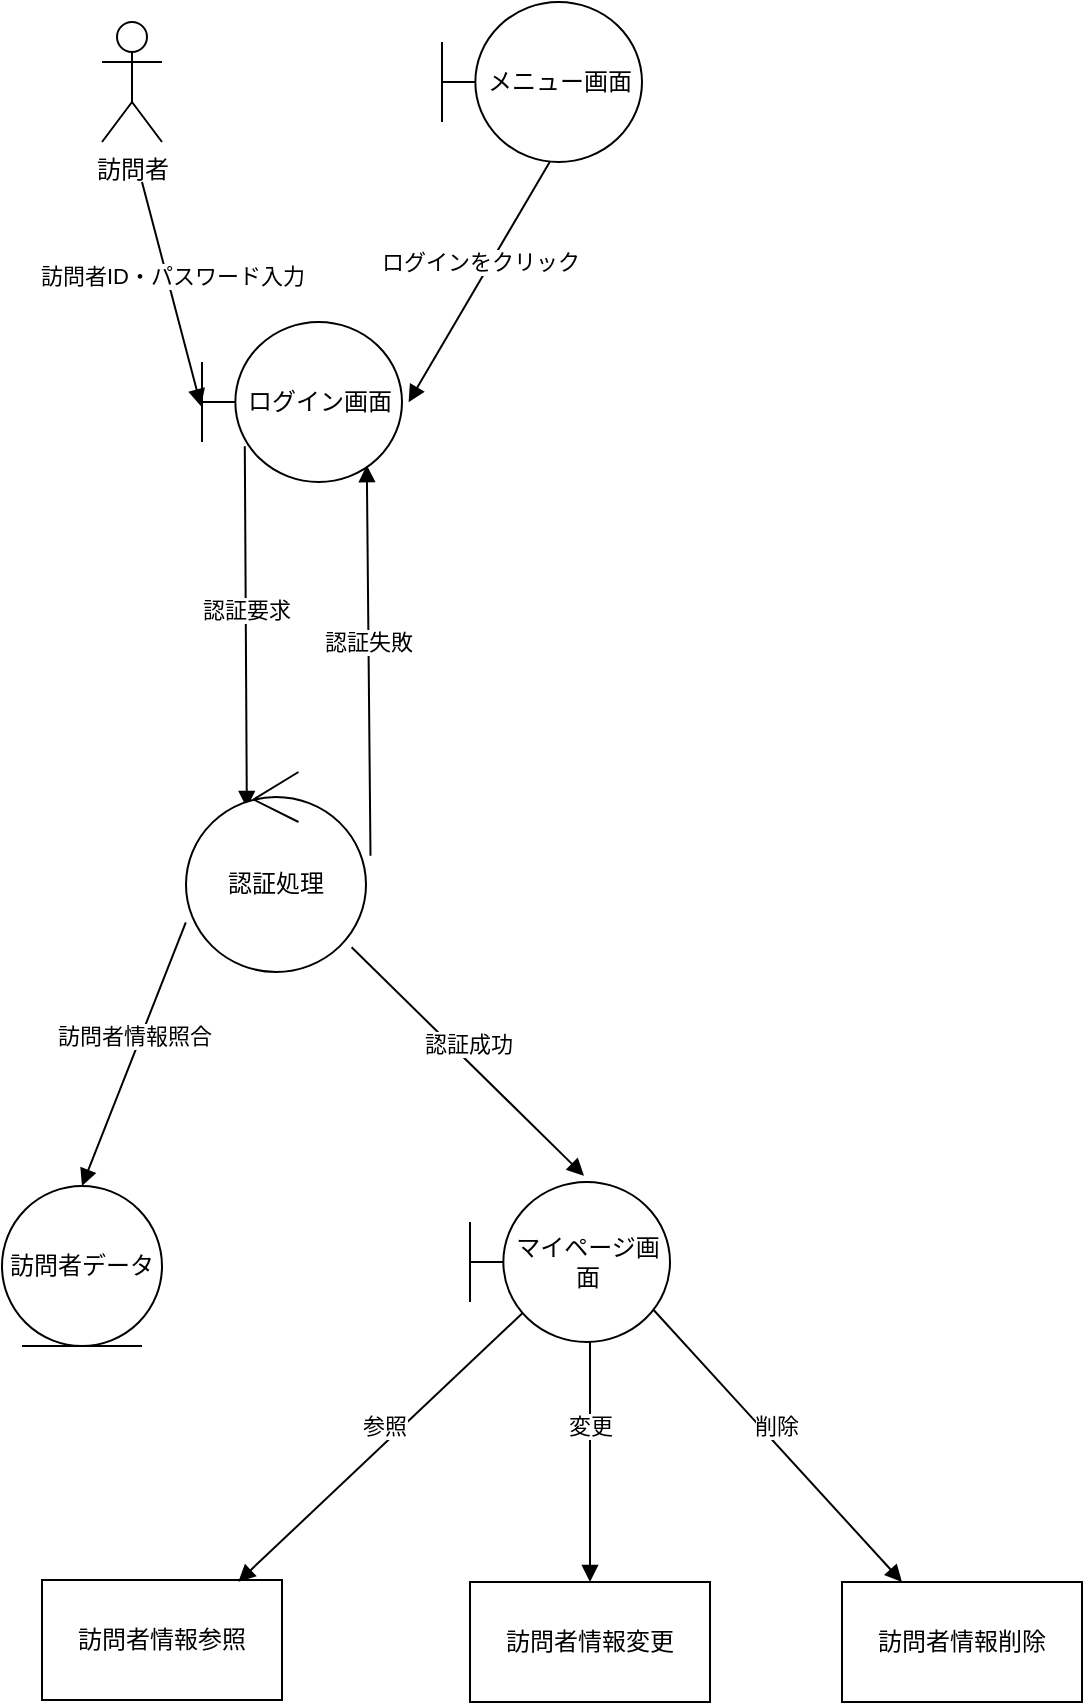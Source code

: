 <mxfile>
    <diagram id="Fr-UfEo_7UpLeRoa98SQ" name="ページ1">
        <mxGraphModel dx="390" dy="436" grid="1" gridSize="10" guides="1" tooltips="1" connect="1" arrows="1" fold="1" page="1" pageScale="1" pageWidth="827" pageHeight="1169" math="0" shadow="0">
            <root>
                <mxCell id="0"/>
                <mxCell id="1" parent="0"/>
                <mxCell id="2" value="訪問者" style="shape=umlActor;verticalLabelPosition=bottom;verticalAlign=top;html=1;" parent="1" vertex="1">
                    <mxGeometry x="90" y="60" width="30" height="60" as="geometry"/>
                </mxCell>
                <mxCell id="5" value="訪問者ID・パスワード入力" style="html=1;verticalAlign=bottom;endArrow=block;curved=0;rounded=0;entryX=-0.005;entryY=0.526;entryDx=0;entryDy=0;entryPerimeter=0;" parent="1" target="24" edge="1">
                    <mxGeometry width="80" relative="1" as="geometry">
                        <mxPoint x="110" y="140" as="sourcePoint"/>
                        <mxPoint x="132" y="260" as="targetPoint"/>
                    </mxGeometry>
                </mxCell>
                <mxCell id="6" value="ログインをクリック" style="html=1;verticalAlign=bottom;endArrow=block;curved=0;rounded=0;exitX=0.548;exitY=0.979;exitDx=0;exitDy=0;entryX=1.033;entryY=0.502;entryDx=0;entryDy=0;exitPerimeter=0;entryPerimeter=0;" parent="1" source="23" target="24" edge="1">
                    <mxGeometry width="80" relative="1" as="geometry">
                        <mxPoint x="313" y="130" as="sourcePoint"/>
                        <mxPoint x="252" y="260" as="targetPoint"/>
                    </mxGeometry>
                </mxCell>
                <mxCell id="11" value="認証要求" style="html=1;verticalAlign=bottom;endArrow=block;curved=0;rounded=0;exitX=0.214;exitY=0.776;exitDx=0;exitDy=0;entryX=0.338;entryY=0.18;entryDx=0;entryDy=0;exitPerimeter=0;entryPerimeter=0;" parent="1" source="24" target="25" edge="1">
                    <mxGeometry width="80" relative="1" as="geometry">
                        <mxPoint x="162" y="290" as="sourcePoint"/>
                        <mxPoint x="162" y="450" as="targetPoint"/>
                    </mxGeometry>
                </mxCell>
                <mxCell id="12" value="認証失敗" style="html=1;verticalAlign=bottom;endArrow=block;curved=0;rounded=0;entryX=0.824;entryY=0.895;entryDx=0;entryDy=0;entryPerimeter=0;exitX=1.025;exitY=0.419;exitDx=0;exitDy=0;exitPerimeter=0;" parent="1" source="25" target="24" edge="1">
                    <mxGeometry width="80" relative="1" as="geometry">
                        <mxPoint x="210" y="450" as="sourcePoint"/>
                        <mxPoint x="222" y="290" as="targetPoint"/>
                    </mxGeometry>
                </mxCell>
                <mxCell id="14" value="訪問者情報照合" style="html=1;verticalAlign=bottom;endArrow=block;curved=0;rounded=0;exitX=-0.001;exitY=0.752;exitDx=0;exitDy=0;entryX=0.5;entryY=0;entryDx=0;entryDy=0;exitPerimeter=0;" parent="1" source="25" target="26" edge="1">
                    <mxGeometry width="80" relative="1" as="geometry">
                        <mxPoint x="132" y="510" as="sourcePoint"/>
                        <mxPoint x="80.0" y="642" as="targetPoint"/>
                    </mxGeometry>
                </mxCell>
                <mxCell id="16" value="認証成功" style="html=1;verticalAlign=bottom;endArrow=block;curved=0;rounded=0;entryX=0.57;entryY=-0.039;entryDx=0;entryDy=0;exitX=0.92;exitY=0.876;exitDx=0;exitDy=0;exitPerimeter=0;entryPerimeter=0;" parent="1" source="25" target="27" edge="1">
                    <mxGeometry width="80" relative="1" as="geometry">
                        <mxPoint x="206.4" y="510.24" as="sourcePoint"/>
                        <mxPoint x="334" y="642" as="targetPoint"/>
                    </mxGeometry>
                </mxCell>
                <mxCell id="17" value="訪問者情報変更" style="whiteSpace=wrap;html=1;" parent="1" vertex="1">
                    <mxGeometry x="274" y="840" width="120" height="60" as="geometry"/>
                </mxCell>
                <mxCell id="18" value="変更" style="html=1;verticalAlign=bottom;endArrow=block;curved=0;rounded=0;exitX=0.5;exitY=1;exitDx=0;exitDy=0;entryX=0.5;entryY=0;entryDx=0;entryDy=0;" parent="1" target="17" edge="1">
                    <mxGeometry width="80" relative="1" as="geometry">
                        <mxPoint x="334" y="702" as="sourcePoint"/>
                        <mxPoint x="270" y="480" as="targetPoint"/>
                    </mxGeometry>
                </mxCell>
                <mxCell id="19" value="訪問者情報参照" style="whiteSpace=wrap;html=1;" parent="1" vertex="1">
                    <mxGeometry x="60" y="839" width="120" height="60" as="geometry"/>
                </mxCell>
                <mxCell id="20" value="参照" style="html=1;verticalAlign=bottom;endArrow=block;curved=0;rounded=0;entryX=0.818;entryY=0.015;entryDx=0;entryDy=0;entryPerimeter=0;exitX=0.25;exitY=1;exitDx=0;exitDy=0;" parent="1" target="19" edge="1">
                    <mxGeometry width="80" relative="1" as="geometry">
                        <mxPoint x="304" y="702" as="sourcePoint"/>
                        <mxPoint x="280" y="490" as="targetPoint"/>
                    </mxGeometry>
                </mxCell>
                <mxCell id="21" value="訪問者情報削除" style="whiteSpace=wrap;html=1;" parent="1" vertex="1">
                    <mxGeometry x="460" y="840" width="120" height="60" as="geometry"/>
                </mxCell>
                <mxCell id="22" value="削除" style="html=1;verticalAlign=bottom;endArrow=block;curved=0;rounded=0;exitX=0.75;exitY=1;exitDx=0;exitDy=0;entryX=0.25;entryY=0;entryDx=0;entryDy=0;" parent="1" target="21" edge="1">
                    <mxGeometry width="80" relative="1" as="geometry">
                        <mxPoint x="364" y="702" as="sourcePoint"/>
                        <mxPoint x="510" y="800" as="targetPoint"/>
                    </mxGeometry>
                </mxCell>
                <mxCell id="23" value="メニュー画面" style="shape=umlBoundary;whiteSpace=wrap;html=1;" vertex="1" parent="1">
                    <mxGeometry x="260" y="50" width="100" height="80" as="geometry"/>
                </mxCell>
                <mxCell id="24" value="ログイン画面" style="shape=umlBoundary;whiteSpace=wrap;html=1;" vertex="1" parent="1">
                    <mxGeometry x="140" y="210" width="100" height="80" as="geometry"/>
                </mxCell>
                <mxCell id="25" value="認証処理" style="ellipse;shape=umlControl;whiteSpace=wrap;html=1;" vertex="1" parent="1">
                    <mxGeometry x="132" y="435" width="90" height="100" as="geometry"/>
                </mxCell>
                <mxCell id="26" value="訪問者データ" style="ellipse;shape=umlEntity;whiteSpace=wrap;html=1;" vertex="1" parent="1">
                    <mxGeometry x="40" y="642" width="80" height="80" as="geometry"/>
                </mxCell>
                <mxCell id="27" value="マイページ画面" style="shape=umlBoundary;whiteSpace=wrap;html=1;" vertex="1" parent="1">
                    <mxGeometry x="274" y="640" width="100" height="80" as="geometry"/>
                </mxCell>
            </root>
        </mxGraphModel>
    </diagram>
</mxfile>
